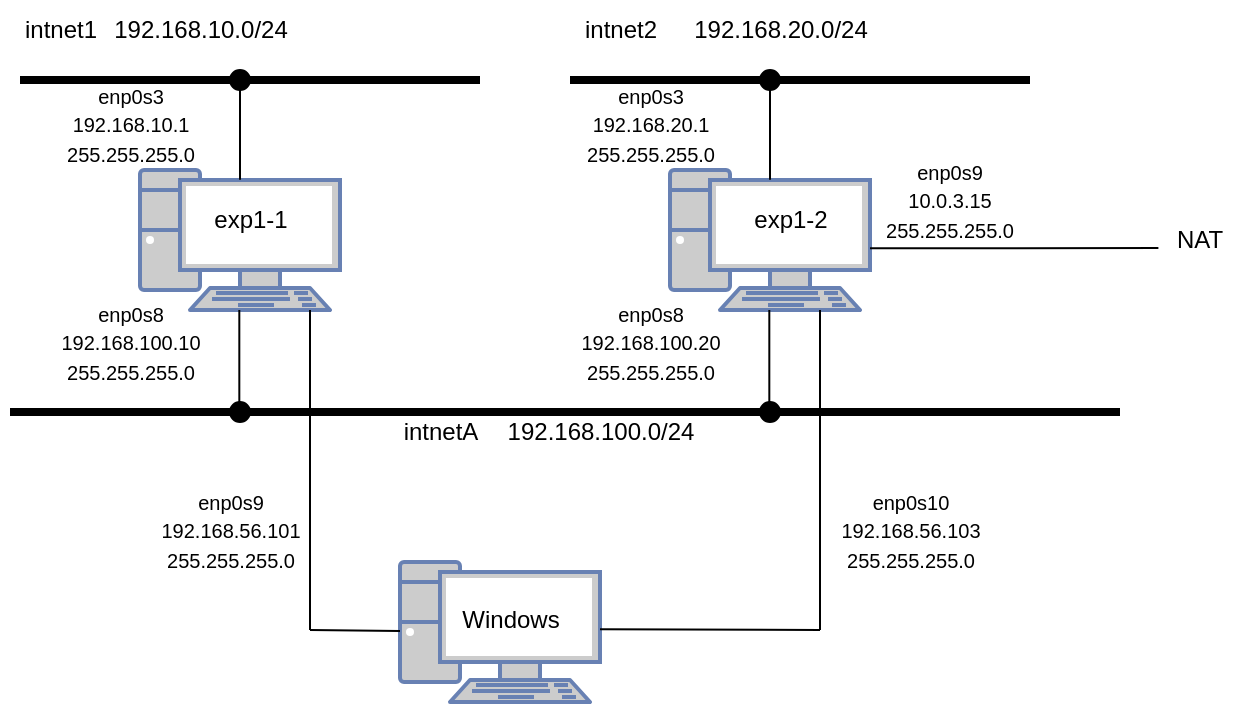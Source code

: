 <mxfile version="27.2.0">
  <diagram id="j96Abjmdows5S1q_Vr4H" name="Page-1">
    <mxGraphModel dx="810" dy="449" grid="1" gridSize="10" guides="1" tooltips="1" connect="1" arrows="1" fold="1" page="1" pageScale="1" pageWidth="827" pageHeight="1169" math="0" shadow="0">
      <root>
        <mxCell id="0" />
        <mxCell id="1" parent="0" />
        <mxCell id="CRVzmPvsOhs53oXawwVy-1" value="" style="fontColor=#0066CC;verticalAlign=top;verticalLabelPosition=bottom;labelPosition=center;align=center;html=1;outlineConnect=0;fillColor=#CCCCCC;strokeColor=#6881B3;gradientColor=none;gradientDirection=north;strokeWidth=2;shape=mxgraph.networks.pc;" parent="1" vertex="1">
          <mxGeometry x="210" y="650" width="100" height="70" as="geometry" />
        </mxCell>
        <mxCell id="CRVzmPvsOhs53oXawwVy-2" value="" style="fontColor=#0066CC;verticalAlign=top;verticalLabelPosition=bottom;labelPosition=center;align=center;html=1;outlineConnect=0;fillColor=#CCCCCC;strokeColor=#6881B3;gradientColor=none;gradientDirection=north;strokeWidth=2;shape=mxgraph.networks.pc;" parent="1" vertex="1">
          <mxGeometry x="475" y="650" width="100" height="70" as="geometry" />
        </mxCell>
        <mxCell id="CRVzmPvsOhs53oXawwVy-3" value="" style="line;strokeWidth=4;html=1;perimeter=backbonePerimeter;points=[];outlineConnect=0;" parent="1" vertex="1">
          <mxGeometry x="150" y="600" width="230" height="10" as="geometry" />
        </mxCell>
        <mxCell id="CRVzmPvsOhs53oXawwVy-4" value="" style="line;strokeWidth=4;html=1;perimeter=backbonePerimeter;points=[];outlineConnect=0;" parent="1" vertex="1">
          <mxGeometry x="425" y="600" width="230" height="10" as="geometry" />
        </mxCell>
        <mxCell id="CRVzmPvsOhs53oXawwVy-7" value="" style="endArrow=none;html=1;rounded=0;exitX=0.5;exitY=0.07;exitDx=0;exitDy=0;exitPerimeter=0;" parent="1" source="CRVzmPvsOhs53oXawwVy-2" target="CRVzmPvsOhs53oXawwVy-4" edge="1">
          <mxGeometry width="50" height="50" relative="1" as="geometry">
            <mxPoint x="229.667" y="660" as="sourcePoint" />
            <mxPoint x="235" y="616" as="targetPoint" />
            <Array as="points">
              <mxPoint x="525" y="610" />
            </Array>
          </mxGeometry>
        </mxCell>
        <mxCell id="CRVzmPvsOhs53oXawwVy-10" value="" style="endArrow=none;html=1;rounded=0;exitX=0.5;exitY=0.07;exitDx=0;exitDy=0;exitPerimeter=0;" parent="1" source="CRVzmPvsOhs53oXawwVy-1" target="CRVzmPvsOhs53oXawwVy-3" edge="1">
          <mxGeometry width="50" height="50" relative="1" as="geometry">
            <mxPoint x="390" y="860" as="sourcePoint" />
            <mxPoint x="310" y="640" as="targetPoint" />
          </mxGeometry>
        </mxCell>
        <mxCell id="CRVzmPvsOhs53oXawwVy-11" value="intnet1" style="text;html=1;align=center;verticalAlign=middle;resizable=0;points=[];autosize=1;strokeColor=none;fillColor=none;" parent="1" vertex="1">
          <mxGeometry x="140" y="565" width="60" height="30" as="geometry" />
        </mxCell>
        <mxCell id="CRVzmPvsOhs53oXawwVy-12" value="exp1-1" style="text;html=1;align=center;verticalAlign=middle;resizable=0;points=[];autosize=1;strokeColor=none;fillColor=none;" parent="1" vertex="1">
          <mxGeometry x="235" y="660" width="60" height="30" as="geometry" />
        </mxCell>
        <mxCell id="CRVzmPvsOhs53oXawwVy-13" value="exp1-2" style="text;html=1;align=center;verticalAlign=middle;resizable=0;points=[];autosize=1;strokeColor=none;fillColor=none;" parent="1" vertex="1">
          <mxGeometry x="505" y="660" width="60" height="30" as="geometry" />
        </mxCell>
        <mxCell id="CRVzmPvsOhs53oXawwVy-14" value="intnet2" style="text;html=1;align=center;verticalAlign=middle;resizable=0;points=[];autosize=1;strokeColor=none;fillColor=none;" parent="1" vertex="1">
          <mxGeometry x="420" y="565" width="60" height="30" as="geometry" />
        </mxCell>
        <mxCell id="CRVzmPvsOhs53oXawwVy-15" value="192.168.10.0/24" style="text;html=1;align=center;verticalAlign=middle;resizable=0;points=[];autosize=1;strokeColor=none;fillColor=none;" parent="1" vertex="1">
          <mxGeometry x="185" y="565" width="110" height="30" as="geometry" />
        </mxCell>
        <mxCell id="CRVzmPvsOhs53oXawwVy-16" value="192.168.20.0/24" style="text;html=1;align=center;verticalAlign=middle;resizable=0;points=[];autosize=1;strokeColor=none;fillColor=none;" parent="1" vertex="1">
          <mxGeometry x="475" y="565" width="110" height="30" as="geometry" />
        </mxCell>
        <mxCell id="CRVzmPvsOhs53oXawwVy-17" value="&lt;div&gt;&lt;font style=&quot;font-size: 10px;&quot;&gt;enp0s3&lt;/font&gt;&lt;/div&gt;&lt;div&gt;&lt;span style=&quot;background-color: transparent; color: light-dark(rgb(0, 0, 0), rgb(255, 255, 255));&quot;&gt;&lt;font style=&quot;font-size: 10px;&quot;&gt;192.168.10.1&lt;/font&gt;&lt;/span&gt;&lt;/div&gt;&lt;div&gt;&lt;font style=&quot;font-size: 10px;&quot;&gt;255.255.255.0&lt;/font&gt;&lt;/div&gt;" style="text;html=1;align=center;verticalAlign=middle;resizable=0;points=[];autosize=1;strokeColor=none;fillColor=none;" parent="1" vertex="1">
          <mxGeometry x="160" y="597" width="90" height="60" as="geometry" />
        </mxCell>
        <mxCell id="CRVzmPvsOhs53oXawwVy-18" value="&lt;div&gt;&lt;font style=&quot;font-size: 10px;&quot;&gt;enp0s3&lt;/font&gt;&lt;/div&gt;&lt;div&gt;&lt;span style=&quot;background-color: transparent; color: light-dark(rgb(0, 0, 0), rgb(255, 255, 255));&quot;&gt;&lt;font style=&quot;font-size: 10px;&quot;&gt;192.168.20.1&lt;/font&gt;&lt;/span&gt;&lt;/div&gt;&lt;div&gt;&lt;font style=&quot;font-size: 10px;&quot;&gt;255.255.255.0&lt;/font&gt;&lt;/div&gt;" style="text;html=1;align=center;verticalAlign=middle;resizable=0;points=[];autosize=1;strokeColor=none;fillColor=none;" parent="1" vertex="1">
          <mxGeometry x="420" y="597" width="90" height="60" as="geometry" />
        </mxCell>
        <mxCell id="OkUM23zeW7K_VO-9GRbv-1" value="" style="line;strokeWidth=4;html=1;perimeter=backbonePerimeter;points=[];outlineConnect=0;" parent="1" vertex="1">
          <mxGeometry x="145" y="766" width="555" height="10" as="geometry" />
        </mxCell>
        <mxCell id="OkUM23zeW7K_VO-9GRbv-3" value="" style="endArrow=none;html=1;rounded=0;exitX=0.5;exitY=0.07;exitDx=0;exitDy=0;exitPerimeter=0;" parent="1" edge="1">
          <mxGeometry width="50" height="50" relative="1" as="geometry">
            <mxPoint x="259.66" y="769" as="sourcePoint" />
            <mxPoint x="259.66" y="720" as="targetPoint" />
          </mxGeometry>
        </mxCell>
        <mxCell id="OkUM23zeW7K_VO-9GRbv-4" value="" style="endArrow=none;html=1;rounded=0;exitX=0.5;exitY=0.07;exitDx=0;exitDy=0;exitPerimeter=0;" parent="1" edge="1">
          <mxGeometry width="50" height="50" relative="1" as="geometry">
            <mxPoint x="524.66" y="769" as="sourcePoint" />
            <mxPoint x="524.66" y="720" as="targetPoint" />
          </mxGeometry>
        </mxCell>
        <mxCell id="OkUM23zeW7K_VO-9GRbv-7" value="&lt;div&gt;&lt;font style=&quot;font-size: 10px;&quot;&gt;enp0s8&lt;/font&gt;&lt;/div&gt;&lt;div&gt;&lt;span style=&quot;background-color: transparent; color: light-dark(rgb(0, 0, 0), rgb(255, 255, 255));&quot;&gt;&lt;font style=&quot;font-size: 10px;&quot;&gt;192.168.100.10&lt;/font&gt;&lt;/span&gt;&lt;/div&gt;&lt;div&gt;&lt;font style=&quot;font-size: 10px;&quot;&gt;255.255.255.0&lt;/font&gt;&lt;/div&gt;" style="text;html=1;align=center;verticalAlign=middle;resizable=0;points=[];autosize=1;strokeColor=none;fillColor=none;" parent="1" vertex="1">
          <mxGeometry x="160" y="706" width="90" height="60" as="geometry" />
        </mxCell>
        <mxCell id="OkUM23zeW7K_VO-9GRbv-8" value="&lt;div&gt;&lt;font style=&quot;font-size: 10px;&quot;&gt;enp0s8&lt;/font&gt;&lt;/div&gt;&lt;div&gt;&lt;span style=&quot;background-color: transparent; color: light-dark(rgb(0, 0, 0), rgb(255, 255, 255));&quot;&gt;&lt;font style=&quot;font-size: 10px;&quot;&gt;192.168.100.20&lt;/font&gt;&lt;/span&gt;&lt;/div&gt;&lt;div&gt;&lt;font style=&quot;font-size: 10px;&quot;&gt;255.255.255.0&lt;/font&gt;&lt;/div&gt;" style="text;html=1;align=center;verticalAlign=middle;resizable=0;points=[];autosize=1;strokeColor=none;fillColor=none;" parent="1" vertex="1">
          <mxGeometry x="420" y="706" width="90" height="60" as="geometry" />
        </mxCell>
        <mxCell id="OkUM23zeW7K_VO-9GRbv-9" value="intnetA" style="text;html=1;align=center;verticalAlign=middle;resizable=0;points=[];autosize=1;strokeColor=none;fillColor=none;" parent="1" vertex="1">
          <mxGeometry x="330" y="766" width="60" height="30" as="geometry" />
        </mxCell>
        <mxCell id="OkUM23zeW7K_VO-9GRbv-10" value="192.168.100.0/24" style="text;html=1;align=center;verticalAlign=middle;resizable=0;points=[];autosize=1;strokeColor=none;fillColor=none;" parent="1" vertex="1">
          <mxGeometry x="380" y="766" width="120" height="30" as="geometry" />
        </mxCell>
        <mxCell id="OkUM23zeW7K_VO-9GRbv-11" value="" style="endArrow=none;html=1;rounded=0;exitX=0.16;exitY=0.55;exitDx=0;exitDy=0;exitPerimeter=0;" parent="1" edge="1">
          <mxGeometry width="50" height="50" relative="1" as="geometry">
            <mxPoint x="719.2" y="689" as="sourcePoint" />
            <mxPoint x="575" y="689.17" as="targetPoint" />
          </mxGeometry>
        </mxCell>
        <mxCell id="OkUM23zeW7K_VO-9GRbv-13" value="&lt;font style=&quot;font-size: 10px;&quot;&gt;enp0s9&lt;/font&gt;&lt;div&gt;&lt;font style=&quot;font-size: 10px;&quot;&gt;10.0.3.15&lt;/font&gt;&lt;/div&gt;&lt;div&gt;&lt;font style=&quot;font-size: 10px;&quot;&gt;255.255.255.0&lt;/font&gt;&lt;/div&gt;" style="text;html=1;align=center;verticalAlign=middle;whiteSpace=wrap;rounded=0;" parent="1" vertex="1">
          <mxGeometry x="585" y="650" width="60" height="30" as="geometry" />
        </mxCell>
        <mxCell id="OkUM23zeW7K_VO-9GRbv-14" value="NAT" style="text;html=1;align=center;verticalAlign=middle;whiteSpace=wrap;rounded=0;" parent="1" vertex="1">
          <mxGeometry x="720" y="670" width="40" height="30" as="geometry" />
        </mxCell>
        <mxCell id="IOBIcG6etX6J3PCkMltH-1" value="" style="fontColor=#0066CC;verticalAlign=top;verticalLabelPosition=bottom;labelPosition=center;align=center;html=1;outlineConnect=0;fillColor=#CCCCCC;strokeColor=#6881B3;gradientColor=none;gradientDirection=north;strokeWidth=2;shape=mxgraph.networks.pc;" vertex="1" parent="1">
          <mxGeometry x="340" y="846" width="100" height="70" as="geometry" />
        </mxCell>
        <mxCell id="IOBIcG6etX6J3PCkMltH-2" value="Windows" style="text;html=1;align=center;verticalAlign=middle;resizable=0;points=[];autosize=1;strokeColor=none;fillColor=none;" vertex="1" parent="1">
          <mxGeometry x="360" y="860" width="70" height="30" as="geometry" />
        </mxCell>
        <mxCell id="IOBIcG6etX6J3PCkMltH-3" value="" style="endArrow=none;html=1;rounded=0;" edge="1" parent="1">
          <mxGeometry width="50" height="50" relative="1" as="geometry">
            <mxPoint x="295" y="880" as="sourcePoint" />
            <mxPoint x="295" y="720" as="targetPoint" />
          </mxGeometry>
        </mxCell>
        <mxCell id="IOBIcG6etX6J3PCkMltH-4" value="" style="endArrow=none;html=1;rounded=0;" edge="1" parent="1">
          <mxGeometry width="50" height="50" relative="1" as="geometry">
            <mxPoint x="550" y="880" as="sourcePoint" />
            <mxPoint x="550" y="720" as="targetPoint" />
          </mxGeometry>
        </mxCell>
        <mxCell id="IOBIcG6etX6J3PCkMltH-5" value="" style="endArrow=none;html=1;rounded=0;" edge="1" parent="1" target="IOBIcG6etX6J3PCkMltH-1">
          <mxGeometry width="50" height="50" relative="1" as="geometry">
            <mxPoint x="295" y="880" as="sourcePoint" />
            <mxPoint x="330" y="880" as="targetPoint" />
          </mxGeometry>
        </mxCell>
        <mxCell id="IOBIcG6etX6J3PCkMltH-6" value="" style="endArrow=none;html=1;rounded=0;" edge="1" parent="1">
          <mxGeometry width="50" height="50" relative="1" as="geometry">
            <mxPoint x="440" y="879.66" as="sourcePoint" />
            <mxPoint x="550" y="880" as="targetPoint" />
          </mxGeometry>
        </mxCell>
        <mxCell id="IOBIcG6etX6J3PCkMltH-9" value="" style="ellipse;whiteSpace=wrap;html=1;aspect=fixed;fillColor=#000000;" vertex="1" parent="1">
          <mxGeometry x="255" y="766" width="10" height="10" as="geometry" />
        </mxCell>
        <mxCell id="IOBIcG6etX6J3PCkMltH-10" value="" style="ellipse;whiteSpace=wrap;html=1;aspect=fixed;fillColor=#000000;" vertex="1" parent="1">
          <mxGeometry x="255" y="600" width="10" height="10" as="geometry" />
        </mxCell>
        <mxCell id="IOBIcG6etX6J3PCkMltH-11" value="" style="ellipse;whiteSpace=wrap;html=1;aspect=fixed;gradientColor=default;fillColor=#000000;" vertex="1" parent="1">
          <mxGeometry x="520" y="600" width="10" height="10" as="geometry" />
        </mxCell>
        <mxCell id="IOBIcG6etX6J3PCkMltH-12" value="" style="ellipse;whiteSpace=wrap;html=1;aspect=fixed;fillColor=#000000;" vertex="1" parent="1">
          <mxGeometry x="520" y="766" width="10" height="10" as="geometry" />
        </mxCell>
        <mxCell id="IOBIcG6etX6J3PCkMltH-13" value="&lt;div&gt;&lt;font style=&quot;font-size: 10px;&quot;&gt;enp0s9&lt;/font&gt;&lt;/div&gt;&lt;div&gt;&lt;span style=&quot;background-color: transparent; color: light-dark(rgb(0, 0, 0), rgb(255, 255, 255));&quot;&gt;&lt;font style=&quot;font-size: 10px;&quot;&gt;192.168.56.101&lt;/font&gt;&lt;/span&gt;&lt;/div&gt;&lt;div&gt;&lt;font style=&quot;font-size: 10px;&quot;&gt;255.255.255.0&lt;/font&gt;&lt;/div&gt;" style="text;html=1;align=center;verticalAlign=middle;resizable=0;points=[];autosize=1;strokeColor=none;fillColor=none;" vertex="1" parent="1">
          <mxGeometry x="210" y="800" width="90" height="60" as="geometry" />
        </mxCell>
        <mxCell id="IOBIcG6etX6J3PCkMltH-14" value="&lt;div&gt;&lt;font style=&quot;font-size: 10px;&quot;&gt;enp0s10&lt;/font&gt;&lt;/div&gt;&lt;div&gt;&lt;span style=&quot;background-color: transparent; color: light-dark(rgb(0, 0, 0), rgb(255, 255, 255));&quot;&gt;&lt;font style=&quot;font-size: 10px;&quot;&gt;192.168.56.103&lt;/font&gt;&lt;/span&gt;&lt;/div&gt;&lt;div&gt;&lt;font style=&quot;font-size: 10px;&quot;&gt;255.255.255.0&lt;/font&gt;&lt;/div&gt;" style="text;html=1;align=center;verticalAlign=middle;resizable=0;points=[];autosize=1;strokeColor=none;fillColor=none;" vertex="1" parent="1">
          <mxGeometry x="550" y="800" width="90" height="60" as="geometry" />
        </mxCell>
      </root>
    </mxGraphModel>
  </diagram>
</mxfile>
